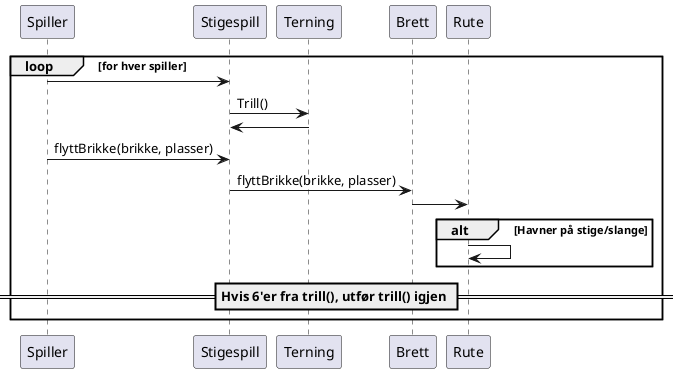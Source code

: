@startuml
loop for hver spiller
    Spiller -> Stigespill
    Stigespill -> Terning : Trill()
    Terning -> Stigespill
    Spiller -> Stigespill : flyttBrikke(brikke, plasser)
    Stigespill -> Brett : flyttBrikke(brikke, plasser)
    Brett -> Rute
    alt Havner på stige/slange
        Rute -> Rute
    end
    == Hvis 6'er fra trill(), utfør trill() igjen ==
end

@enduml
